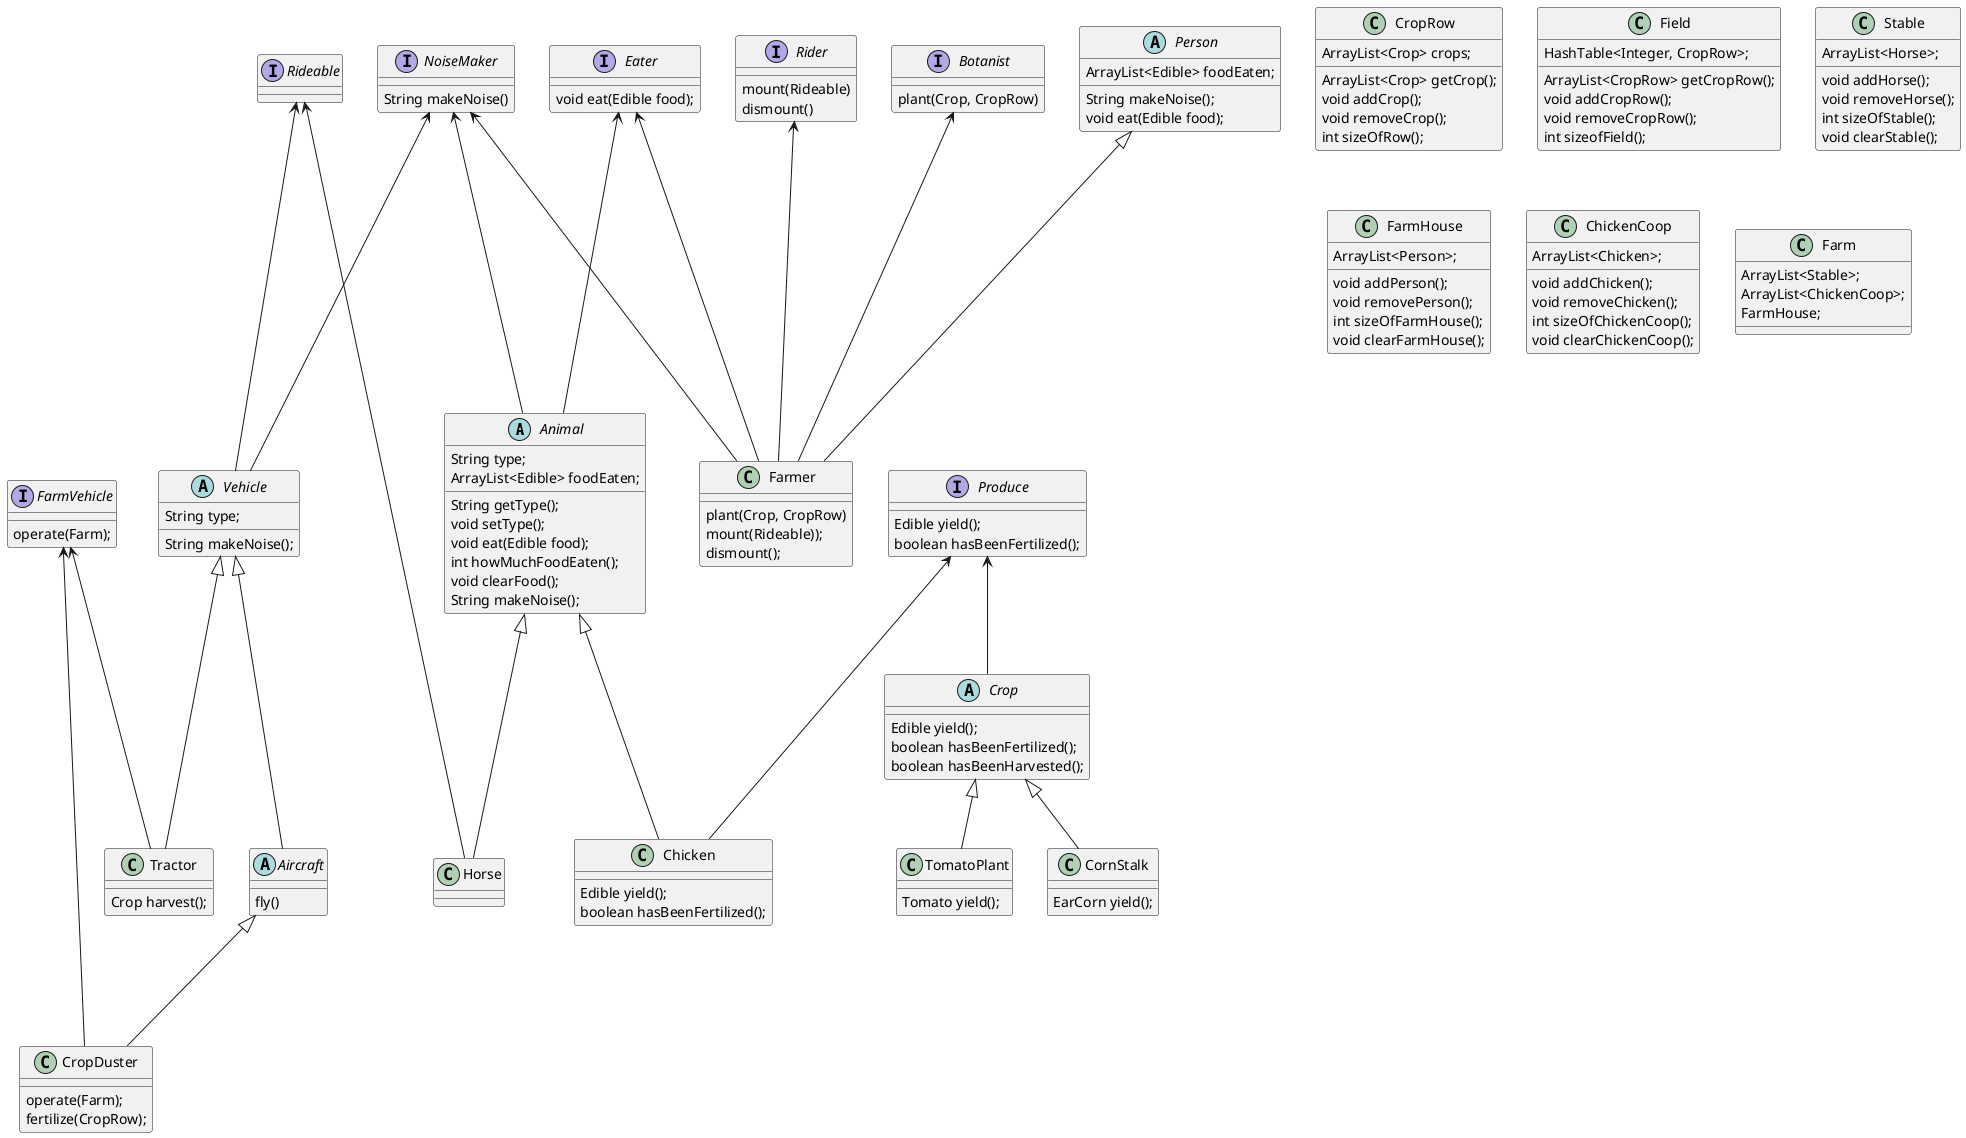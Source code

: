 @startuml
'https://plantuml.com/sequence-diagram

abstract class Animal {
String type;
ArrayList<Edible> foodEaten;

String getType();
void setType();
void eat(Edible food);
int howMuchFoodEaten();
void clearFood();
String makeNoise();
}

interface Eater {
void eat(Edible food);
}

interface NoiseMaker {
String makeNoise()
}

interface Produce {
Edible yield();
boolean hasBeenFertilized();
}

abstract class Crop {
Edible yield();
boolean hasBeenFertilized();
boolean hasBeenHarvested();
}

class CornStalk {
EarCorn yield();
}

class TomatoPlant {
Tomato yield();
}

class Horse {
}

class Chicken {
Edible yield();
boolean hasBeenFertilized();
}

interface Rideable {
}

interface Rider {
mount(Rideable)
dismount()
}

interface Botanist {
plant(Crop, CropRow)
}

class CropRow {
ArrayList<Crop> crops;

ArrayList<Crop> getCrop();
void addCrop();
void removeCrop();
int sizeOfRow();
}

class Field {
HashTable<Integer, CropRow>;

ArrayList<CropRow> getCropRow();
void addCropRow();
void removeCropRow();
int sizeofField();
}

abstract class Vehicle {
String type;

String makeNoise();
}

interface FarmVehicle {
operate(Farm);
}

class Tractor {
Crop harvest();
}

abstract class Aircraft {
fly()
}

class CropDuster {
operate(Farm);
fertilize(CropRow);
}

abstract class Person {
ArrayList<Edible> foodEaten;

String makeNoise();
void eat(Edible food);
}

class Farmer {
plant(Crop, CropRow)
mount(Rideable));
dismount();
}

class Stable {
ArrayList<Horse>;

void addHorse();
void removeHorse();
int sizeOfStable();
void clearStable();
}

class FarmHouse {
ArrayList<Person>;

void addPerson();
void removePerson();
int sizeOfFarmHouse();
void clearFarmHouse();
}

class ChickenCoop {
ArrayList<Chicken>;

void addChicken();
void removeChicken();
int sizeOfChickenCoop();
void clearChickenCoop();
}

class Farm {
ArrayList<Stable>;
ArrayList<ChickenCoop>;
FarmHouse;
}

Eater <--- Animal
NoiseMaker <--- Animal

Animal <|--- Horse
Rideable <--- Horse

Animal <|--- Chicken
Produce <--- Chicken

NoiseMaker <--- Vehicle
Rideable <--- Vehicle

Vehicle <|--- Tractor
FarmVehicle <--- Tractor

Vehicle <|--- Aircraft

FarmVehicle <- CropDuster
Aircraft <|--- CropDuster

Produce <-- Crop

Crop <|-- CornStalk

Crop <|-- TomatoPlant

Eater <- Farmer
NoiseMaker <--- Farmer
Person <|--- Farmer
Rider <--- Farmer
Botanist <--- Farmer




'autonumber
'
'Alice -> Bob: Authentication Request
'Bob --> Alice: Authentication Response
'
'Alice -> Bob: Another authentication Request
'Alice <-- Bob: another authentication Response
@enduml
